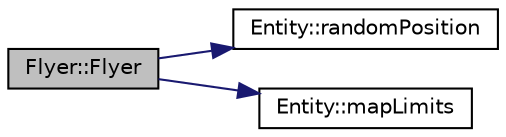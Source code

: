 digraph "Flyer::Flyer"
{
  edge [fontname="Helvetica",fontsize="10",labelfontname="Helvetica",labelfontsize="10"];
  node [fontname="Helvetica",fontsize="10",shape=record];
  rankdir="LR";
  Node1 [label="Flyer::Flyer",height=0.2,width=0.4,color="black", fillcolor="grey75", style="filled", fontcolor="black"];
  Node1 -> Node2 [color="midnightblue",fontsize="10",style="solid",fontname="Helvetica"];
  Node2 [label="Entity::randomPosition",height=0.2,width=0.4,color="black", fillcolor="white", style="filled",URL="$classEntity.html#a3120c7057bffce2c4eafb3f8abb47198"];
  Node1 -> Node3 [color="midnightblue",fontsize="10",style="solid",fontname="Helvetica"];
  Node3 [label="Entity::mapLimits",height=0.2,width=0.4,color="black", fillcolor="white", style="filled",URL="$classEntity.html#a4162bd22d1575aa696315ecda77ce694"];
}
